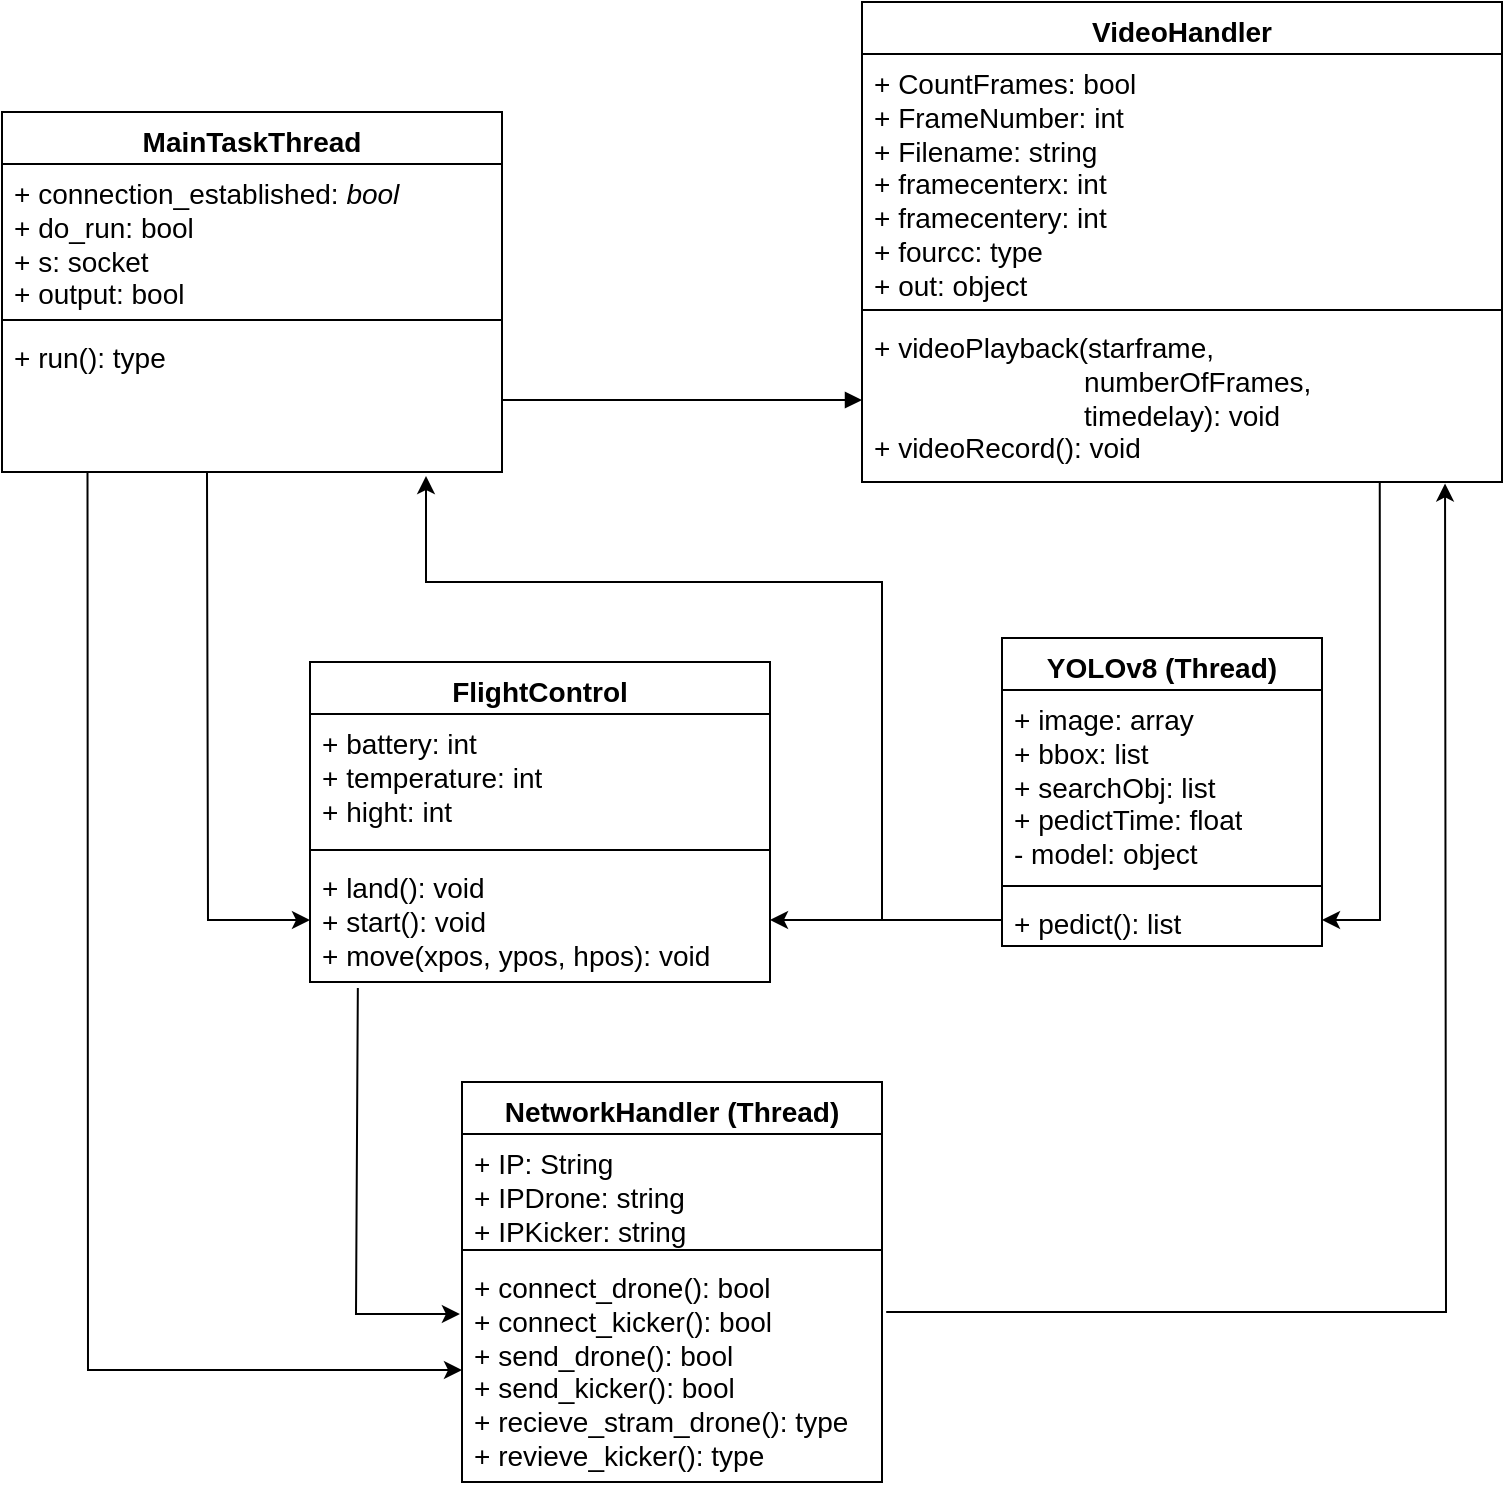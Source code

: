 <mxfile version="24.2.5" type="device">
  <diagram id="C5RBs43oDa-KdzZeNtuy" name="Page-1">
    <mxGraphModel dx="1420" dy="950" grid="1" gridSize="10" guides="1" tooltips="1" connect="1" arrows="1" fold="1" page="1" pageScale="1" pageWidth="827" pageHeight="1169" math="0" shadow="0">
      <root>
        <mxCell id="WIyWlLk6GJQsqaUBKTNV-0" />
        <mxCell id="WIyWlLk6GJQsqaUBKTNV-1" parent="WIyWlLk6GJQsqaUBKTNV-0" />
        <mxCell id="NuYGhlAVKCTZSwosN-ka-4" value="MainTaskThread" style="swimlane;fontStyle=1;align=center;verticalAlign=top;childLayout=stackLayout;horizontal=1;startSize=26;horizontalStack=0;resizeParent=1;resizeParentMax=0;resizeLast=0;collapsible=1;marginBottom=0;whiteSpace=wrap;html=1;fontSize=14;" parent="WIyWlLk6GJQsqaUBKTNV-1" vertex="1">
          <mxGeometry x="30" y="205" width="250" height="180" as="geometry">
            <mxRectangle x="30" y="150" width="140" height="30" as="alternateBounds" />
          </mxGeometry>
        </mxCell>
        <mxCell id="NuYGhlAVKCTZSwosN-ka-5" value="+ connection_established: &lt;i&gt;bool&lt;/i&gt;&lt;div style=&quot;font-size: 14px;&quot;&gt;+ do_run: bool&lt;/div&gt;&lt;div style=&quot;font-size: 14px;&quot;&gt;+ s: socket&lt;/div&gt;&lt;div style=&quot;font-size: 14px;&quot;&gt;+ output: bool&lt;/div&gt;" style="text;strokeColor=none;fillColor=none;align=left;verticalAlign=top;spacingLeft=4;spacingRight=4;overflow=hidden;rotatable=0;points=[[0,0.5],[1,0.5]];portConstraint=eastwest;whiteSpace=wrap;html=1;fontSize=14;" parent="NuYGhlAVKCTZSwosN-ka-4" vertex="1">
          <mxGeometry y="26" width="250" height="74" as="geometry" />
        </mxCell>
        <mxCell id="NuYGhlAVKCTZSwosN-ka-6" value="" style="line;strokeWidth=1;fillColor=none;align=left;verticalAlign=middle;spacingTop=-1;spacingLeft=3;spacingRight=3;rotatable=0;labelPosition=right;points=[];portConstraint=eastwest;strokeColor=inherit;fontSize=14;" parent="NuYGhlAVKCTZSwosN-ka-4" vertex="1">
          <mxGeometry y="100" width="250" height="8" as="geometry" />
        </mxCell>
        <mxCell id="NuYGhlAVKCTZSwosN-ka-7" value="+ run(): type" style="text;strokeColor=none;fillColor=none;align=left;verticalAlign=top;spacingLeft=4;spacingRight=4;overflow=hidden;rotatable=0;points=[[0,0.5],[1,0.5]];portConstraint=eastwest;whiteSpace=wrap;html=1;fontSize=14;" parent="NuYGhlAVKCTZSwosN-ka-4" vertex="1">
          <mxGeometry y="108" width="250" height="72" as="geometry" />
        </mxCell>
        <mxCell id="NuYGhlAVKCTZSwosN-ka-8" value="VideoHandler" style="swimlane;fontStyle=1;align=center;verticalAlign=top;childLayout=stackLayout;horizontal=1;startSize=26;horizontalStack=0;resizeParent=1;resizeParentMax=0;resizeLast=0;collapsible=1;marginBottom=0;whiteSpace=wrap;html=1;fontSize=14;" parent="WIyWlLk6GJQsqaUBKTNV-1" vertex="1">
          <mxGeometry x="460" y="150" width="320" height="240" as="geometry" />
        </mxCell>
        <mxCell id="NuYGhlAVKCTZSwosN-ka-9" value="+ CountFrames: bool&lt;div style=&quot;font-size: 14px;&quot;&gt;+ FrameNumber: int&lt;/div&gt;&lt;div style=&quot;font-size: 14px;&quot;&gt;+ Filename: string&lt;/div&gt;&lt;div style=&quot;font-size: 14px;&quot;&gt;+ framecenterx: int&lt;/div&gt;&lt;div style=&quot;font-size: 14px;&quot;&gt;+ framecentery: int&lt;/div&gt;&lt;div style=&quot;font-size: 14px;&quot;&gt;+ fourcc: type&lt;/div&gt;&lt;div style=&quot;font-size: 14px;&quot;&gt;+ out: object&lt;/div&gt;" style="text;strokeColor=none;fillColor=none;align=left;verticalAlign=top;spacingLeft=4;spacingRight=4;overflow=hidden;rotatable=0;points=[[0,0.5],[1,0.5]];portConstraint=eastwest;whiteSpace=wrap;html=1;fontSize=14;" parent="NuYGhlAVKCTZSwosN-ka-8" vertex="1">
          <mxGeometry y="26" width="320" height="124" as="geometry" />
        </mxCell>
        <mxCell id="NuYGhlAVKCTZSwosN-ka-10" value="" style="line;strokeWidth=1;fillColor=none;align=left;verticalAlign=middle;spacingTop=-1;spacingLeft=3;spacingRight=3;rotatable=0;labelPosition=right;points=[];portConstraint=eastwest;strokeColor=inherit;fontSize=14;" parent="NuYGhlAVKCTZSwosN-ka-8" vertex="1">
          <mxGeometry y="150" width="320" height="8" as="geometry" />
        </mxCell>
        <mxCell id="NuYGhlAVKCTZSwosN-ka-11" value="+ videoPlayback(starframe,&lt;div style=&quot;font-size: 14px;&quot;&gt;&lt;span style=&quot;white-space: pre; font-size: 14px;&quot;&gt;&#x9;&lt;/span&gt;&lt;span style=&quot;white-space: pre; font-size: 14px;&quot;&gt;&#x9;&lt;/span&gt;&lt;span style=&quot;white-space: pre; font-size: 14px;&quot;&gt;&#x9;&lt;/span&gt;&amp;nbsp; &amp;nbsp;numberOfFrames,&lt;/div&gt;&lt;div style=&quot;font-size: 14px;&quot;&gt;&lt;span style=&quot;white-space: pre; font-size: 14px;&quot;&gt;&#x9;&lt;/span&gt;&lt;span style=&quot;white-space: pre; font-size: 14px;&quot;&gt;&#x9;&lt;/span&gt;&lt;span style=&quot;white-space: pre; font-size: 14px;&quot;&gt;&#x9;&lt;/span&gt;&amp;nbsp; &amp;nbsp;timedelay): void&lt;div style=&quot;font-size: 14px;&quot;&gt;+ videoRecord(): void&lt;/div&gt;&lt;/div&gt;" style="text;strokeColor=none;fillColor=none;align=left;verticalAlign=top;spacingLeft=4;spacingRight=4;overflow=hidden;rotatable=0;points=[[0,0.5],[1,0.5]];portConstraint=eastwest;whiteSpace=wrap;html=1;fontSize=14;" parent="NuYGhlAVKCTZSwosN-ka-8" vertex="1">
          <mxGeometry y="158" width="320" height="82" as="geometry" />
        </mxCell>
        <mxCell id="ALBG7YhI7QgC2mu_kdRs-0" value="FlightControl" style="swimlane;fontStyle=1;align=center;verticalAlign=top;childLayout=stackLayout;horizontal=1;startSize=26;horizontalStack=0;resizeParent=1;resizeParentMax=0;resizeLast=0;collapsible=1;marginBottom=0;whiteSpace=wrap;html=1;fontSize=14;" parent="WIyWlLk6GJQsqaUBKTNV-1" vertex="1">
          <mxGeometry x="184" y="480" width="230" height="160" as="geometry" />
        </mxCell>
        <mxCell id="ALBG7YhI7QgC2mu_kdRs-1" value="+ battery: int&lt;div style=&quot;font-size: 14px;&quot;&gt;+ temperature: int&lt;/div&gt;&lt;div style=&quot;font-size: 14px;&quot;&gt;+ hight: int&lt;/div&gt;" style="text;strokeColor=none;fillColor=none;align=left;verticalAlign=top;spacingLeft=4;spacingRight=4;overflow=hidden;rotatable=0;points=[[0,0.5],[1,0.5]];portConstraint=eastwest;whiteSpace=wrap;html=1;fontSize=14;" parent="ALBG7YhI7QgC2mu_kdRs-0" vertex="1">
          <mxGeometry y="26" width="230" height="64" as="geometry" />
        </mxCell>
        <mxCell id="ALBG7YhI7QgC2mu_kdRs-2" value="" style="line;strokeWidth=1;fillColor=none;align=left;verticalAlign=middle;spacingTop=-1;spacingLeft=3;spacingRight=3;rotatable=0;labelPosition=right;points=[];portConstraint=eastwest;strokeColor=inherit;fontSize=14;" parent="ALBG7YhI7QgC2mu_kdRs-0" vertex="1">
          <mxGeometry y="90" width="230" height="8" as="geometry" />
        </mxCell>
        <mxCell id="ALBG7YhI7QgC2mu_kdRs-3" value="+ land(): void&lt;div style=&quot;font-size: 14px;&quot;&gt;+ start(): void&lt;/div&gt;&lt;div style=&quot;font-size: 14px;&quot;&gt;+ move(xpos, ypos, hpos): void&lt;/div&gt;" style="text;strokeColor=none;fillColor=none;align=left;verticalAlign=top;spacingLeft=4;spacingRight=4;overflow=hidden;rotatable=0;points=[[0,0.5],[1,0.5]];portConstraint=eastwest;whiteSpace=wrap;html=1;fontSize=14;" parent="ALBG7YhI7QgC2mu_kdRs-0" vertex="1">
          <mxGeometry y="98" width="230" height="62" as="geometry" />
        </mxCell>
        <mxCell id="ALBG7YhI7QgC2mu_kdRs-4" value="YOLOv8 (Thread)" style="swimlane;fontStyle=1;align=center;verticalAlign=top;childLayout=stackLayout;horizontal=1;startSize=26;horizontalStack=0;resizeParent=1;resizeParentMax=0;resizeLast=0;collapsible=1;marginBottom=0;whiteSpace=wrap;html=1;fontSize=14;" parent="WIyWlLk6GJQsqaUBKTNV-1" vertex="1">
          <mxGeometry x="530" y="468" width="160" height="154" as="geometry" />
        </mxCell>
        <mxCell id="ALBG7YhI7QgC2mu_kdRs-5" value="+ image: array&lt;div style=&quot;font-size: 14px;&quot;&gt;+ bbox: list&lt;/div&gt;&lt;div style=&quot;font-size: 14px;&quot;&gt;+ searchObj: list&lt;/div&gt;&lt;div style=&quot;font-size: 14px;&quot;&gt;+ pedictTime: float&lt;/div&gt;&lt;div style=&quot;font-size: 14px;&quot;&gt;- model: object&lt;/div&gt;" style="text;strokeColor=none;fillColor=none;align=left;verticalAlign=top;spacingLeft=4;spacingRight=4;overflow=hidden;rotatable=0;points=[[0,0.5],[1,0.5]];portConstraint=eastwest;whiteSpace=wrap;html=1;fontSize=14;" parent="ALBG7YhI7QgC2mu_kdRs-4" vertex="1">
          <mxGeometry y="26" width="160" height="94" as="geometry" />
        </mxCell>
        <mxCell id="ALBG7YhI7QgC2mu_kdRs-6" value="" style="line;strokeWidth=1;fillColor=none;align=left;verticalAlign=middle;spacingTop=-1;spacingLeft=3;spacingRight=3;rotatable=0;labelPosition=right;points=[];portConstraint=eastwest;strokeColor=inherit;fontSize=14;" parent="ALBG7YhI7QgC2mu_kdRs-4" vertex="1">
          <mxGeometry y="120" width="160" height="8" as="geometry" />
        </mxCell>
        <mxCell id="ALBG7YhI7QgC2mu_kdRs-7" value="+ pedict(): list" style="text;strokeColor=none;fillColor=none;align=left;verticalAlign=top;spacingLeft=4;spacingRight=4;overflow=hidden;rotatable=0;points=[[0,0.5],[1,0.5]];portConstraint=eastwest;whiteSpace=wrap;html=1;fontSize=14;" parent="ALBG7YhI7QgC2mu_kdRs-4" vertex="1">
          <mxGeometry y="128" width="160" height="26" as="geometry" />
        </mxCell>
        <mxCell id="ALBG7YhI7QgC2mu_kdRs-8" value="" style="endArrow=block;endFill=1;html=1;edgeStyle=orthogonalEdgeStyle;align=left;verticalAlign=top;rounded=0;exitX=1;exitY=0.5;exitDx=0;exitDy=0;entryX=0;entryY=0.5;entryDx=0;entryDy=0;fontSize=14;" parent="WIyWlLk6GJQsqaUBKTNV-1" source="NuYGhlAVKCTZSwosN-ka-7" target="NuYGhlAVKCTZSwosN-ka-11" edge="1">
          <mxGeometry x="-1" relative="1" as="geometry">
            <mxPoint x="330" y="490" as="sourcePoint" />
            <mxPoint x="490" y="490" as="targetPoint" />
          </mxGeometry>
        </mxCell>
        <mxCell id="ALBG7YhI7QgC2mu_kdRs-14" value="" style="endArrow=classic;html=1;rounded=0;exitX=0.809;exitY=1;exitDx=0;exitDy=0;exitPerimeter=0;entryX=1;entryY=0.5;entryDx=0;entryDy=0;fontSize=14;" parent="WIyWlLk6GJQsqaUBKTNV-1" source="NuYGhlAVKCTZSwosN-ka-11" target="ALBG7YhI7QgC2mu_kdRs-7" edge="1">
          <mxGeometry width="50" height="50" relative="1" as="geometry">
            <mxPoint x="520" y="800" as="sourcePoint" />
            <mxPoint x="570" y="750" as="targetPoint" />
            <Array as="points">
              <mxPoint x="719" y="609" />
            </Array>
          </mxGeometry>
        </mxCell>
        <mxCell id="ALBG7YhI7QgC2mu_kdRs-15" value="" style="endArrow=classic;html=1;rounded=0;exitX=0;exitY=0.5;exitDx=0;exitDy=0;entryX=1;entryY=0.5;entryDx=0;entryDy=0;fontSize=14;" parent="WIyWlLk6GJQsqaUBKTNV-1" source="ALBG7YhI7QgC2mu_kdRs-7" target="ALBG7YhI7QgC2mu_kdRs-3" edge="1">
          <mxGeometry width="50" height="50" relative="1" as="geometry">
            <mxPoint x="360" y="510" as="sourcePoint" />
            <mxPoint x="410" y="460" as="targetPoint" />
          </mxGeometry>
        </mxCell>
        <mxCell id="ALBG7YhI7QgC2mu_kdRs-16" value="" style="endArrow=classic;html=1;rounded=0;entryX=0.848;entryY=1.028;entryDx=0;entryDy=0;entryPerimeter=0;fontSize=14;" parent="WIyWlLk6GJQsqaUBKTNV-1" target="NuYGhlAVKCTZSwosN-ka-7" edge="1">
          <mxGeometry width="50" height="50" relative="1" as="geometry">
            <mxPoint x="470" y="609" as="sourcePoint" />
            <mxPoint x="290" y="619" as="targetPoint" />
            <Array as="points">
              <mxPoint x="470" y="609" />
              <mxPoint x="470" y="440" />
              <mxPoint x="242" y="440" />
            </Array>
          </mxGeometry>
        </mxCell>
        <mxCell id="ALBG7YhI7QgC2mu_kdRs-17" value="NetworkHandler&amp;nbsp;(Thread)" style="swimlane;fontStyle=1;align=center;verticalAlign=top;childLayout=stackLayout;horizontal=1;startSize=26;horizontalStack=0;resizeParent=1;resizeParentMax=0;resizeLast=0;collapsible=1;marginBottom=0;whiteSpace=wrap;html=1;fontSize=14;" parent="WIyWlLk6GJQsqaUBKTNV-1" vertex="1">
          <mxGeometry x="260" y="690" width="210" height="200" as="geometry" />
        </mxCell>
        <mxCell id="ALBG7YhI7QgC2mu_kdRs-18" value="+ IP: String&lt;div&gt;+ IPDrone: string&lt;/div&gt;&lt;div&gt;+ IPKicker: string&lt;/div&gt;" style="text;strokeColor=none;fillColor=none;align=left;verticalAlign=top;spacingLeft=4;spacingRight=4;overflow=hidden;rotatable=0;points=[[0,0.5],[1,0.5]];portConstraint=eastwest;whiteSpace=wrap;html=1;fontSize=14;" parent="ALBG7YhI7QgC2mu_kdRs-17" vertex="1">
          <mxGeometry y="26" width="210" height="54" as="geometry" />
        </mxCell>
        <mxCell id="ALBG7YhI7QgC2mu_kdRs-19" value="" style="line;strokeWidth=1;fillColor=none;align=left;verticalAlign=middle;spacingTop=-1;spacingLeft=3;spacingRight=3;rotatable=0;labelPosition=right;points=[];portConstraint=eastwest;strokeColor=inherit;fontSize=14;" parent="ALBG7YhI7QgC2mu_kdRs-17" vertex="1">
          <mxGeometry y="80" width="210" height="8" as="geometry" />
        </mxCell>
        <mxCell id="ALBG7YhI7QgC2mu_kdRs-20" value="+ connect_drone(): bool&lt;div&gt;+ connect_kicker(): bool&lt;/div&gt;&lt;div&gt;+ send_drone(): bool&lt;/div&gt;&lt;div&gt;+ send_kicker(): bool&lt;/div&gt;&lt;div&gt;+ recieve_stram_drone(): type&lt;/div&gt;&lt;div&gt;+ revieve_kicker(): type&lt;/div&gt;&lt;div&gt;&lt;br&gt;&lt;/div&gt;" style="text;strokeColor=none;fillColor=none;align=left;verticalAlign=top;spacingLeft=4;spacingRight=4;overflow=hidden;rotatable=0;points=[[0,0.5],[1,0.5]];portConstraint=eastwest;whiteSpace=wrap;html=1;fontSize=14;" parent="ALBG7YhI7QgC2mu_kdRs-17" vertex="1">
          <mxGeometry y="88" width="210" height="112" as="geometry" />
        </mxCell>
        <mxCell id="ALBG7YhI7QgC2mu_kdRs-21" value="" style="endArrow=classic;html=1;rounded=0;exitX=1.01;exitY=0.241;exitDx=0;exitDy=0;fontSize=14;exitPerimeter=0;entryX=0.911;entryY=1.009;entryDx=0;entryDy=0;entryPerimeter=0;" parent="WIyWlLk6GJQsqaUBKTNV-1" source="ALBG7YhI7QgC2mu_kdRs-20" target="NuYGhlAVKCTZSwosN-ka-11" edge="1">
          <mxGeometry width="50" height="50" relative="1" as="geometry">
            <mxPoint x="470" y="619" as="sourcePoint" />
            <mxPoint x="751" y="440" as="targetPoint" />
            <Array as="points">
              <mxPoint x="752" y="805" />
            </Array>
          </mxGeometry>
        </mxCell>
        <mxCell id="ALBG7YhI7QgC2mu_kdRs-22" value="" style="endArrow=classic;html=1;rounded=0;exitX=0.171;exitY=1.003;exitDx=0;exitDy=0;entryX=0;entryY=0.5;entryDx=0;entryDy=0;fontSize=14;exitPerimeter=0;" parent="WIyWlLk6GJQsqaUBKTNV-1" source="NuYGhlAVKCTZSwosN-ka-7" target="ALBG7YhI7QgC2mu_kdRs-20" edge="1">
          <mxGeometry width="50" height="50" relative="1" as="geometry">
            <mxPoint x="480" y="629" as="sourcePoint" />
            <mxPoint x="300" y="629" as="targetPoint" />
            <Array as="points">
              <mxPoint x="73" y="834" />
            </Array>
          </mxGeometry>
        </mxCell>
        <mxCell id="ALBG7YhI7QgC2mu_kdRs-23" value="" style="endArrow=classic;html=1;rounded=0;exitX=0.104;exitY=1.048;exitDx=0;exitDy=0;entryX=-0.005;entryY=0.25;entryDx=0;entryDy=0;fontSize=14;exitPerimeter=0;entryPerimeter=0;" parent="WIyWlLk6GJQsqaUBKTNV-1" source="ALBG7YhI7QgC2mu_kdRs-3" target="ALBG7YhI7QgC2mu_kdRs-20" edge="1">
          <mxGeometry width="50" height="50" relative="1" as="geometry">
            <mxPoint x="490" y="639" as="sourcePoint" />
            <mxPoint x="310" y="639" as="targetPoint" />
            <Array as="points">
              <mxPoint x="207" y="806" />
            </Array>
          </mxGeometry>
        </mxCell>
        <mxCell id="ALBG7YhI7QgC2mu_kdRs-24" value="" style="endArrow=classic;html=1;rounded=0;exitX=0.41;exitY=1.003;exitDx=0;exitDy=0;entryX=0;entryY=0.5;entryDx=0;entryDy=0;fontSize=14;exitPerimeter=0;" parent="WIyWlLk6GJQsqaUBKTNV-1" source="NuYGhlAVKCTZSwosN-ka-7" target="ALBG7YhI7QgC2mu_kdRs-3" edge="1">
          <mxGeometry width="50" height="50" relative="1" as="geometry">
            <mxPoint x="500" y="649" as="sourcePoint" />
            <mxPoint x="320" y="649" as="targetPoint" />
            <Array as="points">
              <mxPoint x="133" y="609" />
            </Array>
          </mxGeometry>
        </mxCell>
      </root>
    </mxGraphModel>
  </diagram>
</mxfile>
